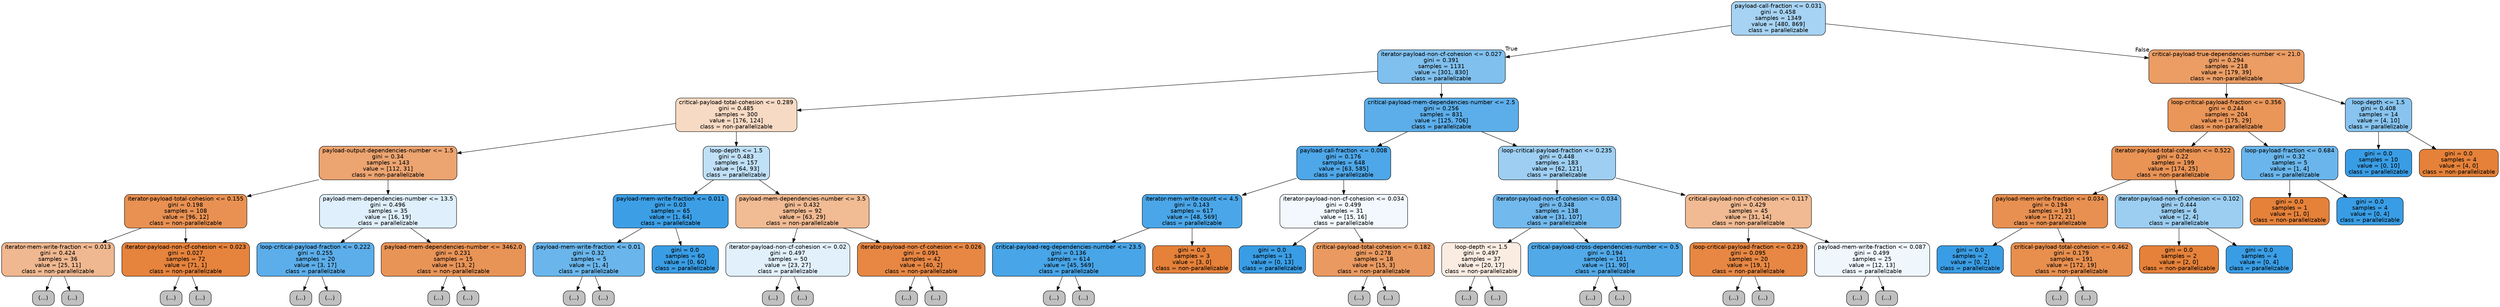 digraph Tree {
node [shape=box, style="filled, rounded", color="black", fontname=helvetica] ;
edge [fontname=helvetica] ;
0 [label="payload-call-fraction <= 0.031\ngini = 0.458\nsamples = 1349\nvalue = [480, 869]\nclass = parallelizable", fillcolor="#399de572"] ;
1 [label="iterator-payload-non-cf-cohesion <= 0.027\ngini = 0.391\nsamples = 1131\nvalue = [301, 830]\nclass = parallelizable", fillcolor="#399de5a3"] ;
0 -> 1 [labeldistance=2.5, labelangle=45, headlabel="True"] ;
2 [label="critical-payload-total-cohesion <= 0.289\ngini = 0.485\nsamples = 300\nvalue = [176, 124]\nclass = non-parallelizable", fillcolor="#e581394b"] ;
1 -> 2 ;
3 [label="payload-output-dependencies-number <= 1.5\ngini = 0.34\nsamples = 143\nvalue = [112, 31]\nclass = non-parallelizable", fillcolor="#e58139b8"] ;
2 -> 3 ;
4 [label="iterator-payload-total-cohesion <= 0.155\ngini = 0.198\nsamples = 108\nvalue = [96, 12]\nclass = non-parallelizable", fillcolor="#e58139df"] ;
3 -> 4 ;
5 [label="iterator-mem-write-fraction <= 0.013\ngini = 0.424\nsamples = 36\nvalue = [25, 11]\nclass = non-parallelizable", fillcolor="#e581398f"] ;
4 -> 5 ;
6 [label="(...)", fillcolor="#C0C0C0"] ;
5 -> 6 ;
7 [label="(...)", fillcolor="#C0C0C0"] ;
5 -> 7 ;
20 [label="iterator-payload-non-cf-cohesion <= 0.023\ngini = 0.027\nsamples = 72\nvalue = [71, 1]\nclass = non-parallelizable", fillcolor="#e58139fb"] ;
4 -> 20 ;
21 [label="(...)", fillcolor="#C0C0C0"] ;
20 -> 21 ;
22 [label="(...)", fillcolor="#C0C0C0"] ;
20 -> 22 ;
25 [label="payload-mem-dependencies-number <= 13.5\ngini = 0.496\nsamples = 35\nvalue = [16, 19]\nclass = parallelizable", fillcolor="#399de528"] ;
3 -> 25 ;
26 [label="loop-critical-payload-fraction <= 0.222\ngini = 0.255\nsamples = 20\nvalue = [3, 17]\nclass = parallelizable", fillcolor="#399de5d2"] ;
25 -> 26 ;
27 [label="(...)", fillcolor="#C0C0C0"] ;
26 -> 27 ;
28 [label="(...)", fillcolor="#C0C0C0"] ;
26 -> 28 ;
33 [label="payload-mem-dependencies-number <= 3462.0\ngini = 0.231\nsamples = 15\nvalue = [13, 2]\nclass = non-parallelizable", fillcolor="#e58139d8"] ;
25 -> 33 ;
34 [label="(...)", fillcolor="#C0C0C0"] ;
33 -> 34 ;
37 [label="(...)", fillcolor="#C0C0C0"] ;
33 -> 37 ;
38 [label="loop-depth <= 1.5\ngini = 0.483\nsamples = 157\nvalue = [64, 93]\nclass = parallelizable", fillcolor="#399de550"] ;
2 -> 38 ;
39 [label="payload-mem-write-fraction <= 0.011\ngini = 0.03\nsamples = 65\nvalue = [1, 64]\nclass = parallelizable", fillcolor="#399de5fb"] ;
38 -> 39 ;
40 [label="payload-mem-write-fraction <= 0.01\ngini = 0.32\nsamples = 5\nvalue = [1, 4]\nclass = parallelizable", fillcolor="#399de5bf"] ;
39 -> 40 ;
41 [label="(...)", fillcolor="#C0C0C0"] ;
40 -> 41 ;
42 [label="(...)", fillcolor="#C0C0C0"] ;
40 -> 42 ;
43 [label="gini = 0.0\nsamples = 60\nvalue = [0, 60]\nclass = parallelizable", fillcolor="#399de5ff"] ;
39 -> 43 ;
44 [label="payload-mem-dependencies-number <= 3.5\ngini = 0.432\nsamples = 92\nvalue = [63, 29]\nclass = non-parallelizable", fillcolor="#e581398a"] ;
38 -> 44 ;
45 [label="iterator-payload-non-cf-cohesion <= 0.02\ngini = 0.497\nsamples = 50\nvalue = [23, 27]\nclass = parallelizable", fillcolor="#399de526"] ;
44 -> 45 ;
46 [label="(...)", fillcolor="#C0C0C0"] ;
45 -> 46 ;
55 [label="(...)", fillcolor="#C0C0C0"] ;
45 -> 55 ;
66 [label="iterator-payload-non-cf-cohesion <= 0.026\ngini = 0.091\nsamples = 42\nvalue = [40, 2]\nclass = non-parallelizable", fillcolor="#e58139f2"] ;
44 -> 66 ;
67 [label="(...)", fillcolor="#C0C0C0"] ;
66 -> 67 ;
72 [label="(...)", fillcolor="#C0C0C0"] ;
66 -> 72 ;
73 [label="critical-payload-mem-dependencies-number <= 2.5\ngini = 0.256\nsamples = 831\nvalue = [125, 706]\nclass = parallelizable", fillcolor="#399de5d2"] ;
1 -> 73 ;
74 [label="payload-call-fraction <= 0.008\ngini = 0.176\nsamples = 648\nvalue = [63, 585]\nclass = parallelizable", fillcolor="#399de5e4"] ;
73 -> 74 ;
75 [label="iterator-mem-write-count <= 4.5\ngini = 0.143\nsamples = 617\nvalue = [48, 569]\nclass = parallelizable", fillcolor="#399de5e9"] ;
74 -> 75 ;
76 [label="critical-payload-reg-dependencies-number <= 23.5\ngini = 0.136\nsamples = 614\nvalue = [45, 569]\nclass = parallelizable", fillcolor="#399de5eb"] ;
75 -> 76 ;
77 [label="(...)", fillcolor="#C0C0C0"] ;
76 -> 77 ;
168 [label="(...)", fillcolor="#C0C0C0"] ;
76 -> 168 ;
169 [label="gini = 0.0\nsamples = 3\nvalue = [3, 0]\nclass = non-parallelizable", fillcolor="#e58139ff"] ;
75 -> 169 ;
170 [label="iterator-payload-non-cf-cohesion <= 0.034\ngini = 0.499\nsamples = 31\nvalue = [15, 16]\nclass = parallelizable", fillcolor="#399de510"] ;
74 -> 170 ;
171 [label="gini = 0.0\nsamples = 13\nvalue = [0, 13]\nclass = parallelizable", fillcolor="#399de5ff"] ;
170 -> 171 ;
172 [label="critical-payload-total-cohesion <= 0.182\ngini = 0.278\nsamples = 18\nvalue = [15, 3]\nclass = non-parallelizable", fillcolor="#e58139cc"] ;
170 -> 172 ;
173 [label="(...)", fillcolor="#C0C0C0"] ;
172 -> 173 ;
174 [label="(...)", fillcolor="#C0C0C0"] ;
172 -> 174 ;
177 [label="loop-critical-payload-fraction <= 0.235\ngini = 0.448\nsamples = 183\nvalue = [62, 121]\nclass = parallelizable", fillcolor="#399de57c"] ;
73 -> 177 ;
178 [label="iterator-payload-non-cf-cohesion <= 0.034\ngini = 0.348\nsamples = 138\nvalue = [31, 107]\nclass = parallelizable", fillcolor="#399de5b5"] ;
177 -> 178 ;
179 [label="loop-depth <= 1.5\ngini = 0.497\nsamples = 37\nvalue = [20, 17]\nclass = non-parallelizable", fillcolor="#e5813926"] ;
178 -> 179 ;
180 [label="(...)", fillcolor="#C0C0C0"] ;
179 -> 180 ;
183 [label="(...)", fillcolor="#C0C0C0"] ;
179 -> 183 ;
192 [label="critical-payload-cross-dependencies-number <= 0.5\ngini = 0.194\nsamples = 101\nvalue = [11, 90]\nclass = parallelizable", fillcolor="#399de5e0"] ;
178 -> 192 ;
193 [label="(...)", fillcolor="#C0C0C0"] ;
192 -> 193 ;
208 [label="(...)", fillcolor="#C0C0C0"] ;
192 -> 208 ;
211 [label="critical-payload-non-cf-cohesion <= 0.117\ngini = 0.429\nsamples = 45\nvalue = [31, 14]\nclass = non-parallelizable", fillcolor="#e581398c"] ;
177 -> 211 ;
212 [label="loop-critical-payload-fraction <= 0.239\ngini = 0.095\nsamples = 20\nvalue = [19, 1]\nclass = non-parallelizable", fillcolor="#e58139f2"] ;
211 -> 212 ;
213 [label="(...)", fillcolor="#C0C0C0"] ;
212 -> 213 ;
214 [label="(...)", fillcolor="#C0C0C0"] ;
212 -> 214 ;
215 [label="payload-mem-write-fraction <= 0.087\ngini = 0.499\nsamples = 25\nvalue = [12, 13]\nclass = parallelizable", fillcolor="#399de514"] ;
211 -> 215 ;
216 [label="(...)", fillcolor="#C0C0C0"] ;
215 -> 216 ;
225 [label="(...)", fillcolor="#C0C0C0"] ;
215 -> 225 ;
226 [label="critical-payload-true-dependencies-number <= 21.0\ngini = 0.294\nsamples = 218\nvalue = [179, 39]\nclass = non-parallelizable", fillcolor="#e58139c7"] ;
0 -> 226 [labeldistance=2.5, labelangle=-45, headlabel="False"] ;
227 [label="loop-critical-payload-fraction <= 0.356\ngini = 0.244\nsamples = 204\nvalue = [175, 29]\nclass = non-parallelizable", fillcolor="#e58139d5"] ;
226 -> 227 ;
228 [label="iterator-payload-total-cohesion <= 0.522\ngini = 0.22\nsamples = 199\nvalue = [174, 25]\nclass = non-parallelizable", fillcolor="#e58139da"] ;
227 -> 228 ;
229 [label="payload-mem-write-fraction <= 0.034\ngini = 0.194\nsamples = 193\nvalue = [172, 21]\nclass = non-parallelizable", fillcolor="#e58139e0"] ;
228 -> 229 ;
230 [label="gini = 0.0\nsamples = 2\nvalue = [0, 2]\nclass = parallelizable", fillcolor="#399de5ff"] ;
229 -> 230 ;
231 [label="critical-payload-total-cohesion <= 0.462\ngini = 0.179\nsamples = 191\nvalue = [172, 19]\nclass = non-parallelizable", fillcolor="#e58139e3"] ;
229 -> 231 ;
232 [label="(...)", fillcolor="#C0C0C0"] ;
231 -> 232 ;
273 [label="(...)", fillcolor="#C0C0C0"] ;
231 -> 273 ;
276 [label="iterator-payload-non-cf-cohesion <= 0.102\ngini = 0.444\nsamples = 6\nvalue = [2, 4]\nclass = parallelizable", fillcolor="#399de57f"] ;
228 -> 276 ;
277 [label="gini = 0.0\nsamples = 2\nvalue = [2, 0]\nclass = non-parallelizable", fillcolor="#e58139ff"] ;
276 -> 277 ;
278 [label="gini = 0.0\nsamples = 4\nvalue = [0, 4]\nclass = parallelizable", fillcolor="#399de5ff"] ;
276 -> 278 ;
279 [label="loop-payload-fraction <= 0.684\ngini = 0.32\nsamples = 5\nvalue = [1, 4]\nclass = parallelizable", fillcolor="#399de5bf"] ;
227 -> 279 ;
280 [label="gini = 0.0\nsamples = 1\nvalue = [1, 0]\nclass = non-parallelizable", fillcolor="#e58139ff"] ;
279 -> 280 ;
281 [label="gini = 0.0\nsamples = 4\nvalue = [0, 4]\nclass = parallelizable", fillcolor="#399de5ff"] ;
279 -> 281 ;
282 [label="loop-depth <= 1.5\ngini = 0.408\nsamples = 14\nvalue = [4, 10]\nclass = parallelizable", fillcolor="#399de599"] ;
226 -> 282 ;
283 [label="gini = 0.0\nsamples = 10\nvalue = [0, 10]\nclass = parallelizable", fillcolor="#399de5ff"] ;
282 -> 283 ;
284 [label="gini = 0.0\nsamples = 4\nvalue = [4, 0]\nclass = non-parallelizable", fillcolor="#e58139ff"] ;
282 -> 284 ;
}